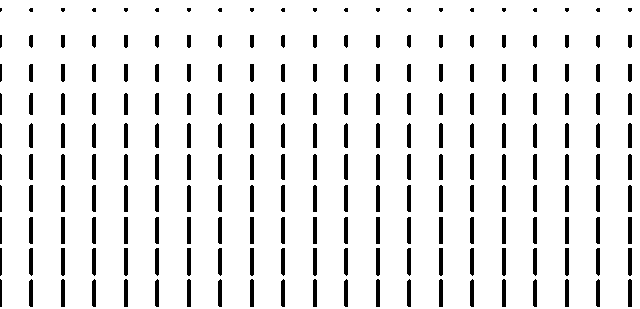%input mp-tool;

def projectyz( expr theta, phi ) = 
	(cosd(theta)*sind(phi),sind(theta))
enddef;

numeric vertn, horin, grids, thex, they, varc, xcomp;
numeric ymax, xmax, i, j, size, u, ycomp, theta, phi;
numeric power;
pair actpos, direct, one, two;

u := 0.5mm;
power := 0.8;
vertn := 20;
horin := 41;
size := 3u; 
grids := 8u;
ymax := 0.5*(vertn-1);
xmax := 0.5*(horin-1);
varc := 90/ymax;

beginfig(0);				% splay
	pickup pencircle scaled u;
	for i=-xmax upto xmax:	
	    for j=-ymax upto ymax:
		actpos:=grids*(i,j);
		thex:=i*varc;
		they:=j*varc;
		theta:=90*(cosd(they)**power);
		phi:=0;
		direct:=projectyz(theta,phi);
		one:=actpos-size*direct;
		two:=actpos+size*direct;
		draw one--two;
	    endfor; 
	endfor;
endfig;

beginfig(2);				% bend
	pickup pencircle scaled u;
	for i=-xmax upto xmax:	
	    for j=-ymax upto ymax:
		actpos:=grids*(i,j);
		thex:=i*varc;
		they:=j*varc;
		theta:=90*((1-cosd(they))**(1/power));
		phi:=0;
		direct:=projectyz(theta,phi);
		one:=actpos-size*direct;
		two:=actpos+size*direct;
		draw one--two;
	    endfor; 
	endfor;
endfig;

beginfig(4);				% twist
	pickup pencircle scaled u;
	for i=-xmax upto xmax:	
	    for j=-ymax upto ymax:
		actpos:=grids*(i,j);
		thex:=i*varc;
		they:=j*varc;
		theta:=0;
		phi:=90*(cosd(they)**power);
		direct:=projectyz(theta,phi);
		one:=actpos-size*direct;
		two:=actpos+size*direct;
		draw one--two;
	    endfor; 
	endfor;
endfig;

beginfig(3);				% splaytwist in splay
	pickup pencircle scaled u;
	for i=-xmax upto xmax:	
	    for j=-ymax upto ymax:
		actpos:=grids*(i,j);
		thex:=i*varc;
		they:=j*varc;
		theta:=90*cosd(they)*cosd(thex);
		phi:=60*sind(2*they)*sind(thex);
		direct:=projectyz(theta,phi);
		one:=actpos-size*direct;
		two:=actpos+size*direct;
		draw one--two;
	    endfor; 
	endfor;
endfig;

beginfig(5);				% splaytwist in twist
	pickup pencircle scaled u;
	for i=-xmax upto xmax:	
	    for j=-ymax upto ymax:
		actpos:=grids*(i,j);
		thex:=i*varc;
		they:=j*varc;
		theta:=30*sind(2*they)*sind(thex);
		phi:=-90*cosd(they)*cosd(thex);
		direct:=projectyz(theta,phi);
		one:=actpos-size*direct;
		two:=actpos+size*direct;
		draw one--two;
	    endfor; 
	endfor;
endfig;

beginfig(7);				% splaytwist in bend
	pickup pencircle scaled u;
	for i=-xmax upto xmax:	
	    for j=-ymax upto ymax:
		actpos:=grids*(i,j);
		thex:=i*varc;
		they:=j*varc;
		theta:=90*cosd(they)*sind(thex);
		phi:=30*sind(2*they)*cosd(thex);
		direct:=(cosd(theta)*sind(phi),cosd(theta)*cosd(phi));
		one:=actpos-size*direct;
		two:=actpos+size*direct;
		draw one--two;
	    endfor; 
	endfor;
endfig;

beginfig(1);				% splay-bend wall
	pickup pencircle scaled u;
	for i=-xmax upto xmax:	
	    for j=-ymax upto ymax:
		actpos:=grids*(i,j);
		thex:=i*varc;
		they:=j*varc;
		theta:=0;
		phi:=2*angle(1,mexp(thex*9));
		direct:=(cosd(theta)*sind(phi),cosd(theta)*cosd(phi));
		one:=actpos-size*direct;
		two:=actpos+size*direct;
		draw one--two;
	    endfor; 
	endfor;
endfig;

prologues := 1;

beginfig(6);
  pickup pencircle scaled u;
  numeric rescal;
  rescal = 0.15;
  for i=-xmax upto xmax:	
    for j=-ymax upto ymax:
      actpos:=grids*(i,j);
      thex:=i*rescal;
      they:=j*rescal;
      direct:=unitvector((1,they-thex));
      one:=actpos-size*direct;
      two:=actpos+size*direct;
      draw one--two;
    endfor; 
  endfor;
endfig;

end;
